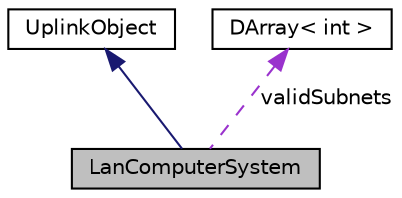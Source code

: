 digraph "LanComputerSystem"
{
 // LATEX_PDF_SIZE
  edge [fontname="Helvetica",fontsize="10",labelfontname="Helvetica",labelfontsize="10"];
  node [fontname="Helvetica",fontsize="10",shape=record];
  Node1 [label="LanComputerSystem",height=0.2,width=0.4,color="black", fillcolor="grey75", style="filled", fontcolor="black",tooltip=" "];
  Node2 -> Node1 [dir="back",color="midnightblue",fontsize="10",style="solid",fontname="Helvetica"];
  Node2 [label="UplinkObject",height=0.2,width=0.4,color="black", fillcolor="white", style="filled",URL="$classUplinkObject.html",tooltip="UplinkObject base class."];
  Node3 -> Node1 [dir="back",color="darkorchid3",fontsize="10",style="dashed",label=" validSubnets" ,fontname="Helvetica"];
  Node3 [label="DArray\< int \>",height=0.2,width=0.4,color="black", fillcolor="white", style="filled",URL="$classDArray.html",tooltip=" "];
}
